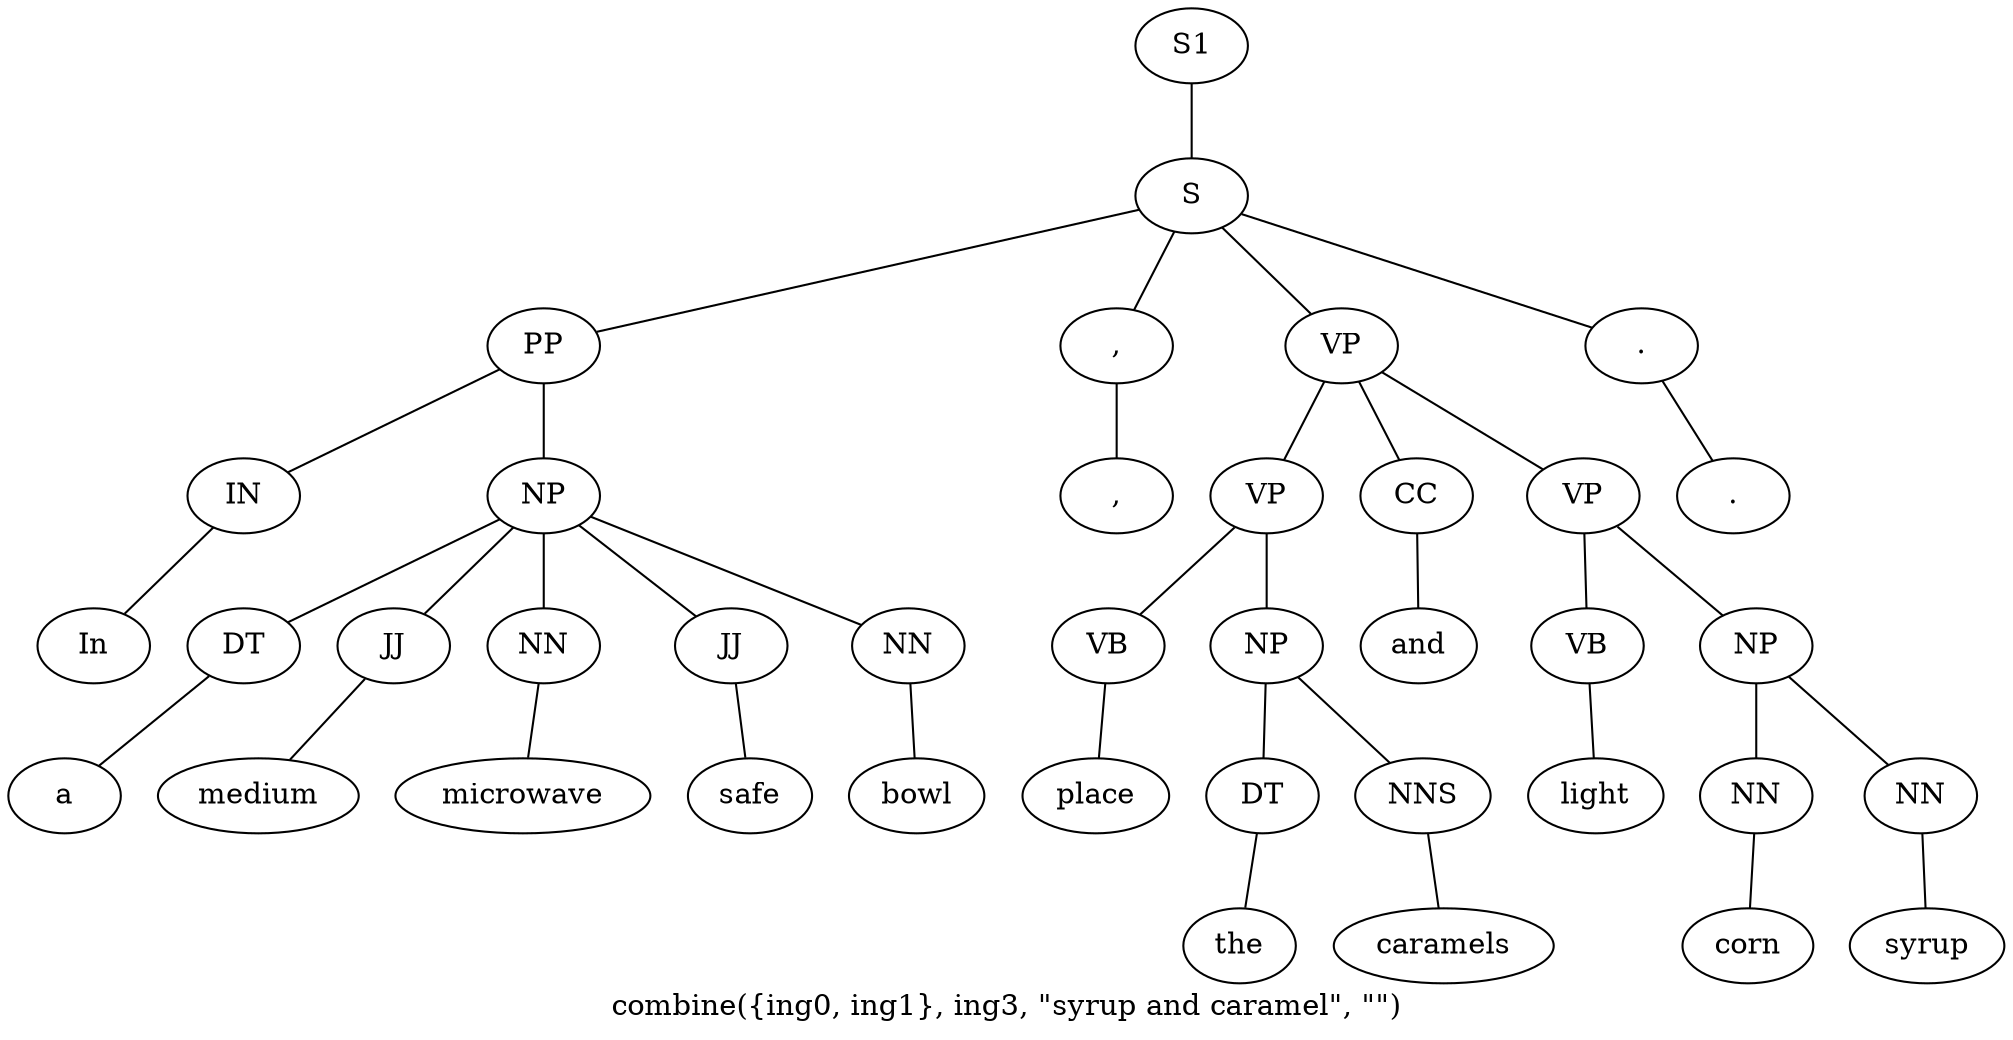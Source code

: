 graph SyntaxGraph {
	label = "combine({ing0, ing1}, ing3, \"syrup and caramel\", \"\")";
	Node0 [label="S1"];
	Node1 [label="S"];
	Node2 [label="PP"];
	Node3 [label="IN"];
	Node4 [label="In"];
	Node5 [label="NP"];
	Node6 [label="DT"];
	Node7 [label="a"];
	Node8 [label="JJ"];
	Node9 [label="medium"];
	Node10 [label="NN"];
	Node11 [label="microwave"];
	Node12 [label="JJ"];
	Node13 [label="safe"];
	Node14 [label="NN"];
	Node15 [label="bowl"];
	Node16 [label=","];
	Node17 [label=","];
	Node18 [label="VP"];
	Node19 [label="VP"];
	Node20 [label="VB"];
	Node21 [label="place"];
	Node22 [label="NP"];
	Node23 [label="DT"];
	Node24 [label="the"];
	Node25 [label="NNS"];
	Node26 [label="caramels"];
	Node27 [label="CC"];
	Node28 [label="and"];
	Node29 [label="VP"];
	Node30 [label="VB"];
	Node31 [label="light"];
	Node32 [label="NP"];
	Node33 [label="NN"];
	Node34 [label="corn"];
	Node35 [label="NN"];
	Node36 [label="syrup"];
	Node37 [label="."];
	Node38 [label="."];

	Node0 -- Node1;
	Node1 -- Node2;
	Node1 -- Node16;
	Node1 -- Node18;
	Node1 -- Node37;
	Node2 -- Node3;
	Node2 -- Node5;
	Node3 -- Node4;
	Node5 -- Node6;
	Node5 -- Node8;
	Node5 -- Node10;
	Node5 -- Node12;
	Node5 -- Node14;
	Node6 -- Node7;
	Node8 -- Node9;
	Node10 -- Node11;
	Node12 -- Node13;
	Node14 -- Node15;
	Node16 -- Node17;
	Node18 -- Node19;
	Node18 -- Node27;
	Node18 -- Node29;
	Node19 -- Node20;
	Node19 -- Node22;
	Node20 -- Node21;
	Node22 -- Node23;
	Node22 -- Node25;
	Node23 -- Node24;
	Node25 -- Node26;
	Node27 -- Node28;
	Node29 -- Node30;
	Node29 -- Node32;
	Node30 -- Node31;
	Node32 -- Node33;
	Node32 -- Node35;
	Node33 -- Node34;
	Node35 -- Node36;
	Node37 -- Node38;
}